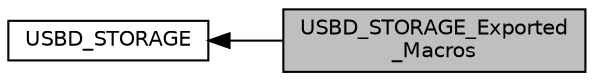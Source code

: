 digraph "USBD_STORAGE_Exported_Macros"
{
  edge [fontname="Helvetica",fontsize="10",labelfontname="Helvetica",labelfontsize="10"];
  node [fontname="Helvetica",fontsize="10",shape=record];
  rankdir=LR;
  Node0 [label="USBD_STORAGE_Exported\l_Macros",height=0.2,width=0.4,color="black", fillcolor="grey75", style="filled", fontcolor="black"];
  Node1 [label="USBD_STORAGE",height=0.2,width=0.4,color="black", fillcolor="white", style="filled",URL="$group___u_s_b_d___s_t_o_r_a_g_e.html",tooltip="usbd core module "];
  Node1->Node0 [shape=plaintext, dir="back", style="solid"];
}
